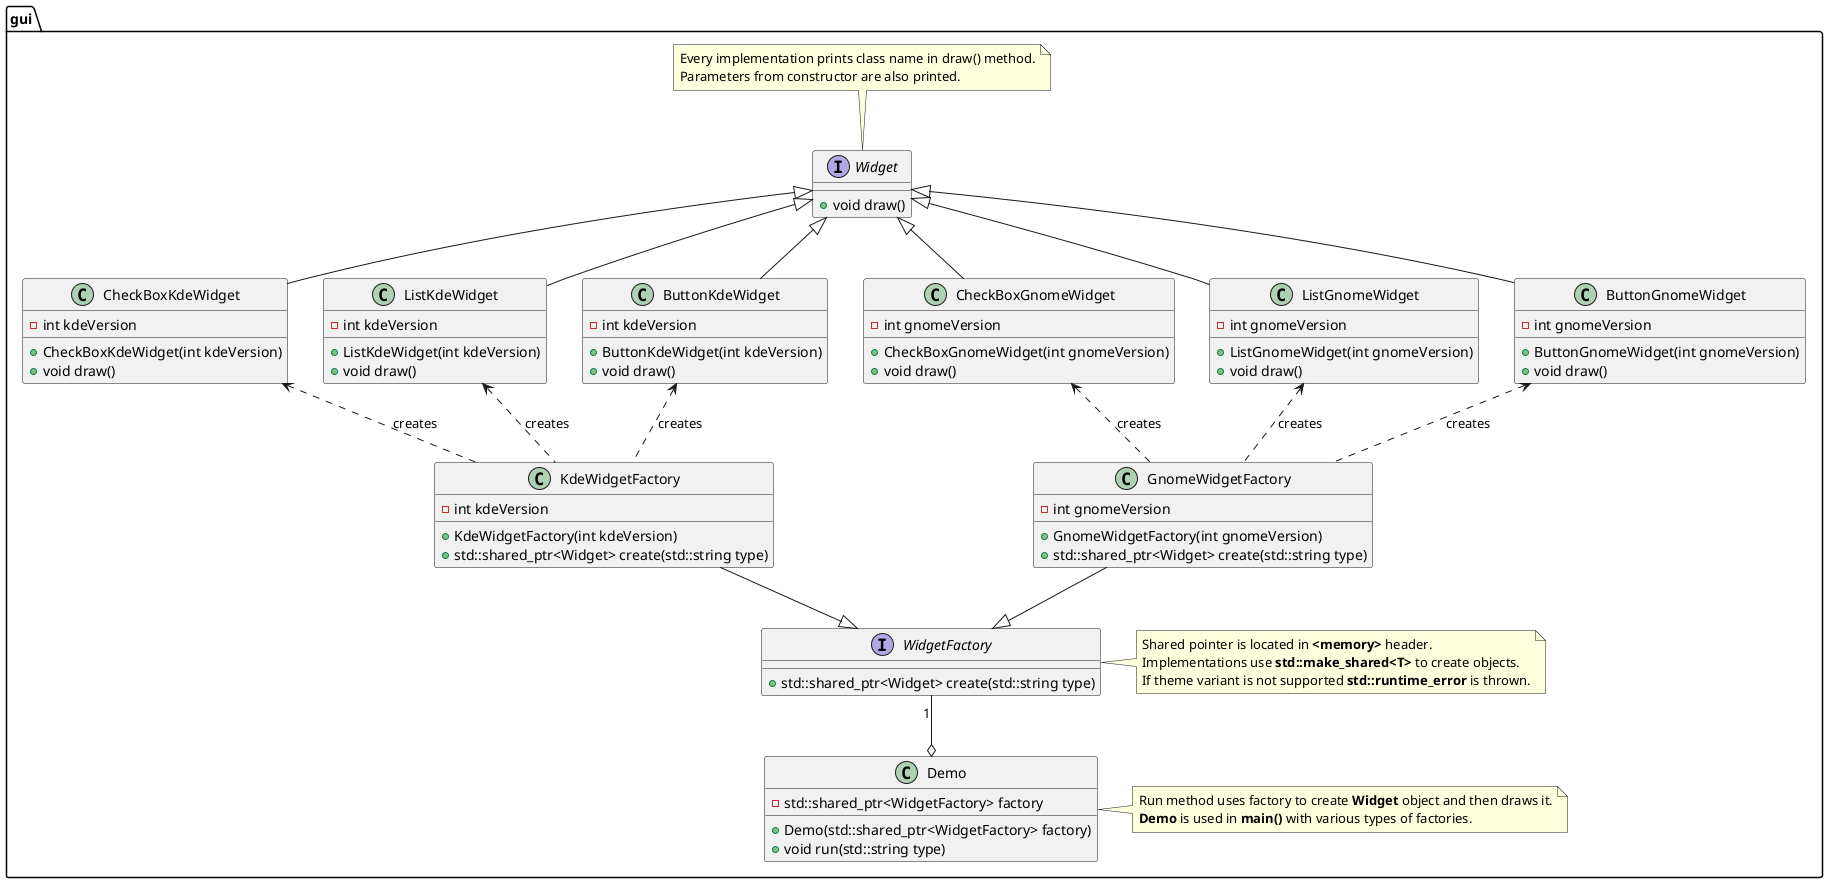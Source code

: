 @startuml
namespace gui {
    interface Widget {
        + void draw()
    }
    note top of Widget
        Every implementation prints class name in draw() method.
        Parameters from constructor are also printed.
    end note
    class ButtonGnomeWidget {
        - int gnomeVersion
        + ButtonGnomeWidget(int gnomeVersion)
        + void draw()
    }
    class ListGnomeWidget {
        - int gnomeVersion
        + ListGnomeWidget(int gnomeVersion)
        + void draw()
    }
    class CheckBoxGnomeWidget {
        - int gnomeVersion
        + CheckBoxGnomeWidget(int gnomeVersion)
        + void draw()
    }
    class ButtonKdeWidget {
        - int kdeVersion
        + ButtonKdeWidget(int kdeVersion)
        + void draw()
    }
    class ListKdeWidget {
        - int kdeVersion
        + ListKdeWidget(int kdeVersion)
        + void draw()
    }
    class CheckBoxKdeWidget {
        - int kdeVersion
        + CheckBoxKdeWidget(int kdeVersion)
        + void draw()
    }
    Widget <|-- ButtonGnomeWidget
    Widget <|-- ListGnomeWidget
    Widget <|-- CheckBoxGnomeWidget
    Widget <|-- ButtonKdeWidget
    Widget <|-- ListKdeWidget
    Widget <|-- CheckBoxKdeWidget
    interface WidgetFactory {
        + std::shared_ptr<Widget> create(std::string type)
    }
    note right of WidgetFactory
        Shared pointer is located in <b><memory></b> header.
        Implementations use <b>std::make_shared<T></b> to create objects.
        If theme variant is not supported <b>std::runtime_error</b> is thrown.
    end note
    class GnomeWidgetFactory {
        - int gnomeVersion
        + GnomeWidgetFactory(int gnomeVersion)
        + std::shared_ptr<Widget> create(std::string type)
    }
    WidgetFactory <|-up- GnomeWidgetFactory
    class KdeWidgetFactory {
        - int kdeVersion
        + KdeWidgetFactory(int kdeVersion)
        + std::shared_ptr<Widget> create(std::string type)
    }
    WidgetFactory <|-up- KdeWidgetFactory
    GnomeWidgetFactory .up.> ButtonGnomeWidget : creates
    GnomeWidgetFactory .up.> ListGnomeWidget : creates
    GnomeWidgetFactory .up.> CheckBoxGnomeWidget : creates
    KdeWidgetFactory .up.> ButtonKdeWidget : creates
    KdeWidgetFactory .up.> ListKdeWidget : creates
    KdeWidgetFactory .up.> CheckBoxKdeWidget : creates
    class Demo {
        - std::shared_ptr<WidgetFactory> factory
        + Demo(std::shared_ptr<WidgetFactory> factory)
        + void run(std::string type)
    }
    Demo  o-up- "1" WidgetFactory
    note right of Demo
        Run method uses factory to create <b>Widget</b> object and then draws it.
        <b>Demo</b> is used in <b>main()</b> with various types of factories.
    end note
}
@enduml
